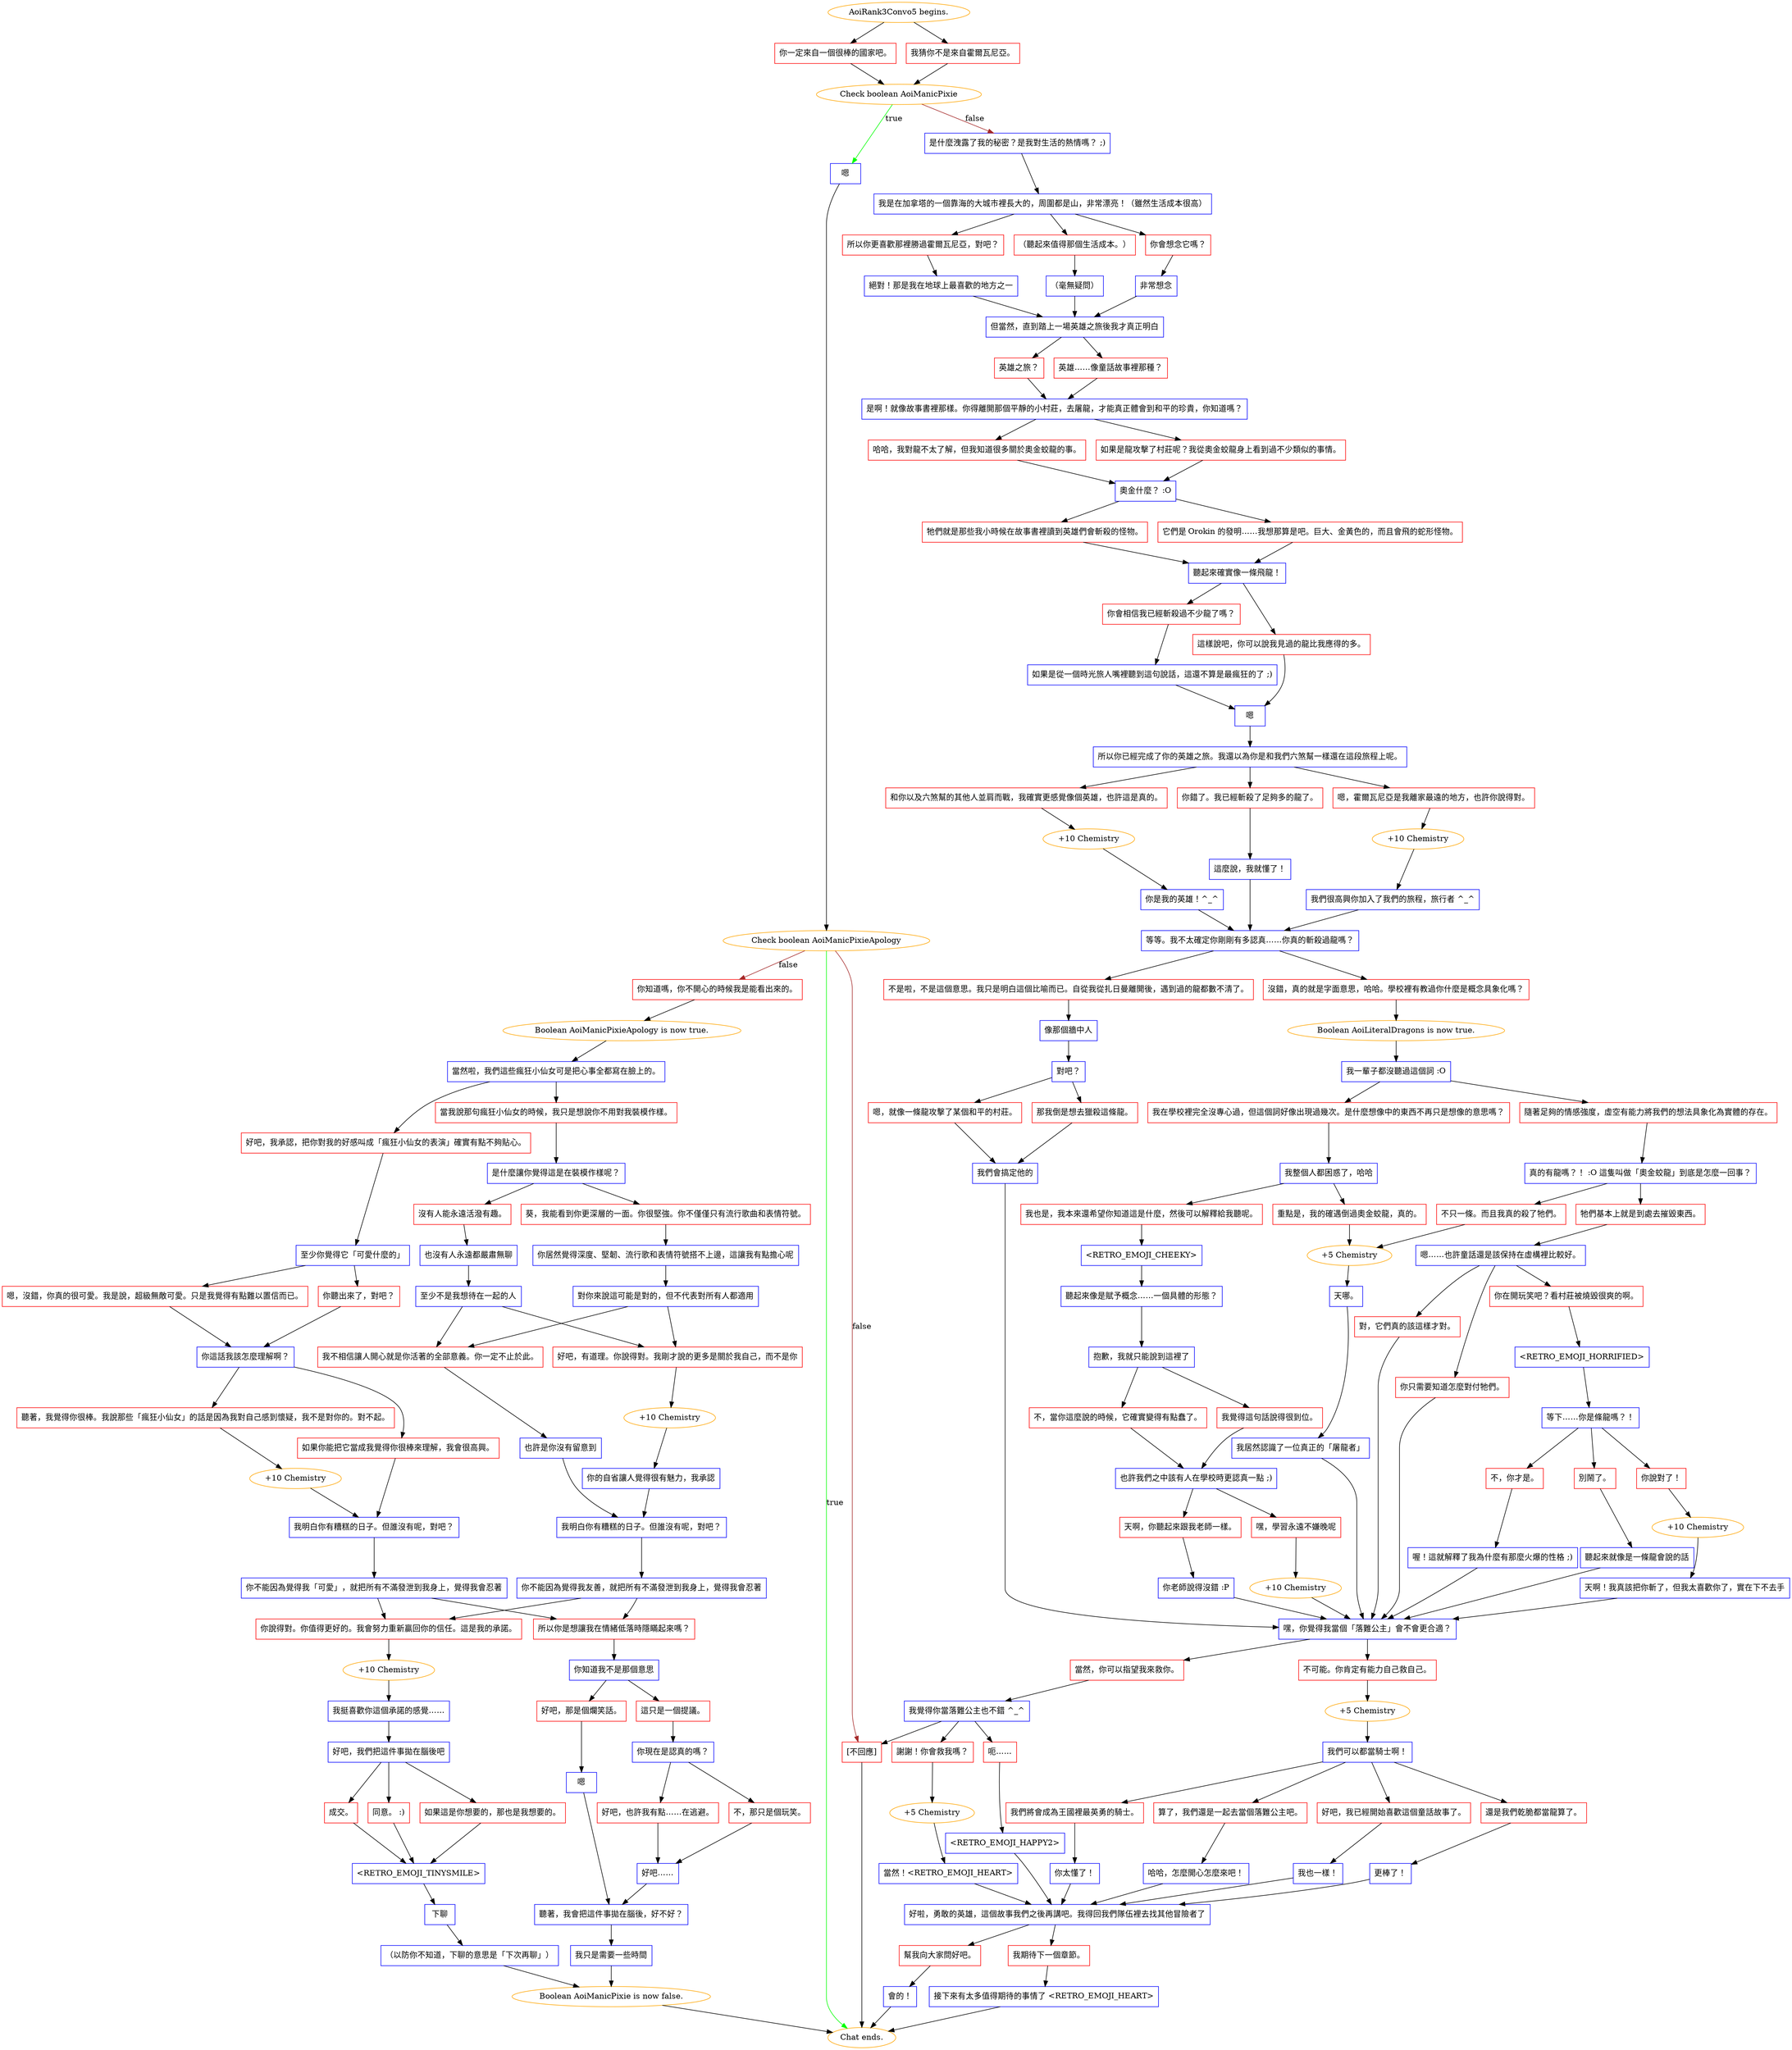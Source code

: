 digraph {
	"AoiRank3Convo5 begins." [color=orange];
		"AoiRank3Convo5 begins." -> j1379588364;
		"AoiRank3Convo5 begins." -> j4140966582;
	j1379588364 [label="你一定來自一個很棒的國家吧。",shape=box,color=red];
		j1379588364 -> j2667000972;
	j4140966582 [label="我猜你不是來自霍爾瓦尼亞。",shape=box,color=red];
		j4140966582 -> j2667000972;
	j2667000972 [label="Check boolean AoiManicPixie",color=orange];
		j2667000972 -> j2256809526 [label=true,color=green];
		j2667000972 -> j1557267074 [label=false,color=brown];
	j2256809526 [label="嗯",shape=box,color=blue];
		j2256809526 -> j1570464789;
	j1557267074 [label="是什麼洩露了我的秘密？是我對生活的熱情嗎？ ;)",shape=box,color=blue];
		j1557267074 -> j3941019805;
	j1570464789 [label="Check boolean AoiManicPixieApology",color=orange];
		j1570464789 -> "Chat ends." [label=true,color=green];
		j1570464789 -> j1775244079 [label=false,color=brown];
		j1570464789 -> j619371946 [label=false,color=brown];
	j3941019805 [label="我是在加拿塔的一個靠海的大城市裡長大的，周圍都是山，非常漂亮！（雖然生活成本很高）",shape=box,color=blue];
		j3941019805 -> j3238180436;
		j3941019805 -> j3556845250;
		j3941019805 -> j3066730675;
	"Chat ends." [color=orange];
	j1775244079 [label="你知道嗎，你不開心的時候我是能看出來的。",shape=box,color=red];
		j1775244079 -> j918917152;
	j619371946 [label="[不回應]",shape=box,color=red];
		j619371946 -> "Chat ends.";
	j3238180436 [label="你會想念它嗎？",shape=box,color=red];
		j3238180436 -> j1101425021;
	j3556845250 [label="所以你更喜歡那裡勝過霍爾瓦尼亞，對吧？",shape=box,color=red];
		j3556845250 -> j2013862590;
	j3066730675 [label="（聽起來值得那個生活成本。）",shape=box,color=red];
		j3066730675 -> j2757377312;
	j918917152 [label="Boolean AoiManicPixieApology is now true.",color=orange];
		j918917152 -> j2236715943;
	j1101425021 [label="非常想念",shape=box,color=blue];
		j1101425021 -> j34819838;
	j2013862590 [label="絕對！那是我在地球上最喜歡的地方之一",shape=box,color=blue];
		j2013862590 -> j34819838;
	j2757377312 [label="（毫無疑問）",shape=box,color=blue];
		j2757377312 -> j34819838;
	j2236715943 [label="當然啦，我們這些瘋狂小仙女可是把心事全都寫在臉上的。",shape=box,color=blue];
		j2236715943 -> j1238705799;
		j2236715943 -> j1420241127;
	j34819838 [label="但當然，直到踏上一場英雄之旅後我才真正明白",shape=box,color=blue];
		j34819838 -> j4133450395;
		j34819838 -> j880008724;
	j1238705799 [label="好吧，我承認，把你對我的好感叫成「瘋狂小仙女的表演」確實有點不夠貼心。",shape=box,color=red];
		j1238705799 -> j1762642984;
	j1420241127 [label="當我說那句瘋狂小仙女的時候，我只是想說你不用對我裝模作樣。",shape=box,color=red];
		j1420241127 -> j4243023020;
	j4133450395 [label="英雄之旅？",shape=box,color=red];
		j4133450395 -> j314553131;
	j880008724 [label="英雄……像童話故事裡那種？",shape=box,color=red];
		j880008724 -> j314553131;
	j1762642984 [label="至少你覺得它「可愛什麼的」",shape=box,color=blue];
		j1762642984 -> j2380949783;
		j1762642984 -> j2477787179;
	j4243023020 [label="是什麼讓你覺得這是在裝模作樣呢？",shape=box,color=blue];
		j4243023020 -> j630591762;
		j4243023020 -> j1893165520;
	j314553131 [label="是啊！就像故事書裡那樣。你得離開那個平靜的小村莊，去屠龍，才能真正體會到和平的珍貴，你知道嗎？",shape=box,color=blue];
		j314553131 -> j439363987;
		j314553131 -> j2899510766;
	j2380949783 [label="嗯，沒錯，你真的很可愛。我是說，超級無敵可愛。只是我覺得有點難以置信而已。",shape=box,color=red];
		j2380949783 -> j3199836420;
	j2477787179 [label="你聽出來了，對吧？",shape=box,color=red];
		j2477787179 -> j3199836420;
	j630591762 [label="沒有人能永遠活潑有趣。",shape=box,color=red];
		j630591762 -> j3272797770;
	j1893165520 [label="葵，我能看到你更深層的一面。你很堅強。你不僅僅只有流行歌曲和表情符號。",shape=box,color=red];
		j1893165520 -> j2823301023;
	j439363987 [label="哈哈，我對龍不太了解，但我知道很多關於奧金蛟龍的事。",shape=box,color=red];
		j439363987 -> j4149319234;
	j2899510766 [label="如果是龍攻擊了村莊呢？我從奧金蛟龍身上看到過不少類似的事情。",shape=box,color=red];
		j2899510766 -> j4149319234;
	j3199836420 [label="你這話我該怎麼理解啊？",shape=box,color=blue];
		j3199836420 -> j3182290295;
		j3199836420 -> j171300318;
	j3272797770 [label="也沒有人永遠都嚴肅無聊",shape=box,color=blue];
		j3272797770 -> j3032653660;
	j2823301023 [label="你居然覺得深度、堅韌、流行歌和表情符號搭不上邊，這讓我有點擔心呢",shape=box,color=blue];
		j2823301023 -> j3544949048;
	j4149319234 [label="奧金什麼？ :O",shape=box,color=blue];
		j4149319234 -> j1316968330;
		j4149319234 -> j2029134331;
	j3182290295 [label="聽著，我覺得你很棒。我說那些「瘋狂小仙女」的話是因為我對自己感到懷疑，我不是對你的。對不起。",shape=box,color=red];
		j3182290295 -> j3464809943;
	j171300318 [label="如果你能把它當成我覺得你很棒來理解，我會很高興。",shape=box,color=red];
		j171300318 -> j3047813984;
	j3032653660 [label="至少不是我想待在一起的人",shape=box,color=blue];
		j3032653660 -> j1000582145;
		j3032653660 -> j2807653080;
	j3544949048 [label="對你來說這可能是對的，但不代表對所有人都適用",shape=box,color=blue];
		j3544949048 -> j2807653080;
		j3544949048 -> j1000582145;
	j1316968330 [label="牠們就是那些我小時候在故事書裡讀到英雄們會斬殺的怪物。",shape=box,color=red];
		j1316968330 -> j3512616532;
	j2029134331 [label="它們是 Orokin 的發明……我想那算是吧。巨大、金黃色的，而且會飛的蛇形怪物。",shape=box,color=red];
		j2029134331 -> j3512616532;
	j3464809943 [label="+10 Chemistry",color=orange];
		j3464809943 -> j3047813984;
	j3047813984 [label="我明白你有糟糕的日子。但誰沒有呢，對吧？",shape=box,color=blue];
		j3047813984 -> j3375912109;
	j1000582145 [label="我不相信讓人開心就是你活著的全部意義。你一定不止於此。",shape=box,color=red];
		j1000582145 -> j2474136709;
	j2807653080 [label="好吧，有道理。你說得對。我剛才說的更多是關於我自己，而不是你",shape=box,color=red];
		j2807653080 -> j3094260305;
	j3512616532 [label="聽起來確實像一條飛龍！",shape=box,color=blue];
		j3512616532 -> j2749542611;
		j3512616532 -> j1008674361;
	j3375912109 [label="你不能因為覺得我「可愛」，就把所有不滿發泄到我身上，覺得我會忍著",shape=box,color=blue];
		j3375912109 -> j1090014949;
		j3375912109 -> j161236122;
	j2474136709 [label="也許是你沒有留意到",shape=box,color=blue];
		j2474136709 -> j1327832548;
	j3094260305 [label="+10 Chemistry",color=orange];
		j3094260305 -> j2456369458;
	j2749542611 [label="你會相信我已經斬殺過不少龍了嗎？",shape=box,color=red];
		j2749542611 -> j1076560109;
	j1008674361 [label="這樣說吧，你可以說我見過的龍比我應得的多。",shape=box,color=red];
		j1008674361 -> j370805261;
	j1090014949 [label="你說得對。你值得更好的。我會努力重新贏回你的信任。這是我的承諾。",shape=box,color=red];
		j1090014949 -> j4034493574;
	j161236122 [label="所以你是想讓我在情緒低落時隱瞞起來嗎？",shape=box,color=red];
		j161236122 -> j152164233;
	j1327832548 [label="我明白你有糟糕的日子。但誰沒有呢，對吧？",shape=box,color=blue];
		j1327832548 -> j1176167819;
	j2456369458 [label="你的自省讓人覺得很有魅力，我承認",shape=box,color=blue];
		j2456369458 -> j1327832548;
	j1076560109 [label="如果是從一個時光旅人嘴裡聽到這句說話，這還不算是最瘋狂的了 ;)",shape=box,color=blue];
		j1076560109 -> j370805261;
	j370805261 [label="嗯",shape=box,color=blue];
		j370805261 -> j1986127298;
	j4034493574 [label="+10 Chemistry",color=orange];
		j4034493574 -> j1676497635;
	j152164233 [label="你知道我不是那個意思",shape=box,color=blue];
		j152164233 -> j1915979869;
		j152164233 -> j3544353439;
	j1176167819 [label="你不能因為覺得我友善，就把所有不滿發泄到我身上，覺得我會忍著",shape=box,color=blue];
		j1176167819 -> j1090014949;
		j1176167819 -> j161236122;
	j1986127298 [label="所以你已經完成了你的英雄之旅。我還以為你是和我們六煞幫一樣還在這段旅程上呢。",shape=box,color=blue];
		j1986127298 -> j3761559109;
		j1986127298 -> j206945493;
		j1986127298 -> j3551395311;
	j1676497635 [label="我挺喜歡你這個承諾的感覺……",shape=box,color=blue];
		j1676497635 -> j4236828397;
	j1915979869 [label="這只是一個提議。",shape=box,color=red];
		j1915979869 -> j1761568133;
	j3544353439 [label="好吧，那是個爛笑話。",shape=box,color=red];
		j3544353439 -> j538612703;
	j3761559109 [label="嗯，霍爾瓦尼亞是我離家最遠的地方，也許你說得對。",shape=box,color=red];
		j3761559109 -> j174032442;
	j206945493 [label="和你以及六煞幫的其他人並肩而戰，我確實更感覺像個英雄，也許這是真的。",shape=box,color=red];
		j206945493 -> j732723776;
	j3551395311 [label="你錯了。我已經斬殺了足夠多的龍了。",shape=box,color=red];
		j3551395311 -> j632770710;
	j4236828397 [label="好吧，我們把這件事拋在腦後吧",shape=box,color=blue];
		j4236828397 -> j1548739156;
		j4236828397 -> j793173817;
		j4236828397 -> j2121840765;
	j1761568133 [label="你現在是認真的嗎？",shape=box,color=blue];
		j1761568133 -> j1449539086;
		j1761568133 -> j3027486633;
	j538612703 [label="嗯",shape=box,color=blue];
		j538612703 -> j3765422285;
	j174032442 [label="+10 Chemistry",color=orange];
		j174032442 -> j1077269879;
	j732723776 [label="+10 Chemistry",color=orange];
		j732723776 -> j2022664301;
	j632770710 [label="這麼說，我就懂了！",shape=box,color=blue];
		j632770710 -> j3782176248;
	j1548739156 [label="成交。",shape=box,color=red];
		j1548739156 -> j587822469;
	j793173817 [label="同意。 :)",shape=box,color=red];
		j793173817 -> j587822469;
	j2121840765 [label="如果這是你想要的，那也是我想要的。",shape=box,color=red];
		j2121840765 -> j587822469;
	j1449539086 [label="好吧，也許我有點……在逃避。",shape=box,color=red];
		j1449539086 -> j3801366651;
	j3027486633 [label="不，那只是個玩笑。",shape=box,color=red];
		j3027486633 -> j3801366651;
	j3765422285 [label="聽著，我會把這件事拋在腦後，好不好？",shape=box,color=blue];
		j3765422285 -> j1545318693;
	j1077269879 [label="我們很高興你加入了我們的旅程，旅行者 ^_^",shape=box,color=blue];
		j1077269879 -> j3782176248;
	j2022664301 [label="你是我的英雄！^_^",shape=box,color=blue];
		j2022664301 -> j3782176248;
	j3782176248 [label="等等。我不太確定你剛剛有多認真……你真的斬殺過龍嗎？",shape=box,color=blue];
		j3782176248 -> j4104258043;
		j3782176248 -> j3096701141;
	j587822469 [label="<RETRO_EMOJI_TINYSMILE>",shape=box,color=blue];
		j587822469 -> j3503575609;
	j3801366651 [label="好吧……",shape=box,color=blue];
		j3801366651 -> j3765422285;
	j1545318693 [label="我只是需要一些時間",shape=box,color=blue];
		j1545318693 -> j4025535607;
	j4104258043 [label="沒錯，真的就是字面意思，哈哈。學校裡有教過你什麼是概念具象化嗎？",shape=box,color=red];
		j4104258043 -> j494684391;
	j3096701141 [label="不是啦，不是這個意思。我只是明白這個比喻而已。自從我從扎日曼離開後，遇到過的龍都數不清了。",shape=box,color=red];
		j3096701141 -> j3138316232;
	j3503575609 [label="下聊",shape=box,color=blue];
		j3503575609 -> j2053364228;
	j4025535607 [label="Boolean AoiManicPixie is now false.",color=orange];
		j4025535607 -> "Chat ends.";
	j494684391 [label="Boolean AoiLiteralDragons is now true.",color=orange];
		j494684391 -> j667824115;
	j3138316232 [label="像那個牆中人",shape=box,color=blue];
		j3138316232 -> j1766648076;
	j2053364228 [label="（以防你不知道，下聊的意思是「下次再聊」）",shape=box,color=blue];
		j2053364228 -> j4025535607;
	j667824115 [label="我一輩子都沒聽過這個詞 :O",shape=box,color=blue];
		j667824115 -> j4222093169;
		j667824115 -> j4294420757;
	j1766648076 [label="對吧？",shape=box,color=blue];
		j1766648076 -> j3824501389;
		j1766648076 -> j2241098472;
	j4222093169 [label="我在學校裡完全沒專心過，但這個詞好像出現過幾次。是什麼想像中的東西不再只是想像的意思嗎？",shape=box,color=red];
		j4222093169 -> j1200505685;
	j4294420757 [label="隨著足夠的情感強度，虛空有能力將我們的想法具象化為實體的存在。",shape=box,color=red];
		j4294420757 -> j1345123014;
	j3824501389 [label="嗯，就像一條龍攻擊了某個和平的村莊。",shape=box,color=red];
		j3824501389 -> j3395048171;
	j2241098472 [label="那我倒是想去獵殺這條龍。",shape=box,color=red];
		j2241098472 -> j3395048171;
	j1200505685 [label="我整個人都困惑了，哈哈",shape=box,color=blue];
		j1200505685 -> j3096295389;
		j1200505685 -> j4196800359;
	j1345123014 [label="真的有龍嗎？！ :O 這隻叫做「奧金蛟龍」到底是怎麼一回事？",shape=box,color=blue];
		j1345123014 -> j436951290;
		j1345123014 -> j707689935;
	j3395048171 [label="我們會搞定他的",shape=box,color=blue];
		j3395048171 -> j687258360;
	j3096295389 [label="我也是，我本來還希望你知道這是什麼，然後可以解釋給我聽呢。",shape=box,color=red];
		j3096295389 -> j2846106282;
	j4196800359 [label="重點是，我的確遇倒過奧金蛟龍，真的。",shape=box,color=red];
		j4196800359 -> j2555930404;
	j436951290 [label="不只一條。而且我真的殺了牠們。",shape=box,color=red];
		j436951290 -> j2555930404;
	j707689935 [label="牠們基本上就是到處去摧毀東西。",shape=box,color=red];
		j707689935 -> j1522136527;
	j687258360 [label="嘿，你覺得我當個「落難公主」會不會更合適？",shape=box,color=blue];
		j687258360 -> j4057165072;
		j687258360 -> j2383517183;
	j2846106282 [label="<RETRO_EMOJI_CHEEKY>",shape=box,color=blue];
		j2846106282 -> j210729985;
	j2555930404 [label="+5 Chemistry",color=orange];
		j2555930404 -> j1793940700;
	j1522136527 [label="嗯……也許童話還是該保持在虛構裡比較好。",shape=box,color=blue];
		j1522136527 -> j3644070482;
		j1522136527 -> j80199963;
		j1522136527 -> j1532565728;
	j4057165072 [label="當然，你可以指望我來救你。",shape=box,color=red];
		j4057165072 -> j491779870;
	j2383517183 [label="不可能。你肯定有能力自己救自己。",shape=box,color=red];
		j2383517183 -> j1375465115;
	j210729985 [label="聽起來像是賦予概念……一個具體的形態？",shape=box,color=blue];
		j210729985 -> j3411152392;
	j1793940700 [label="天哪。",shape=box,color=blue];
		j1793940700 -> j1023806786;
	j3644070482 [label="對，它們真的該這樣才對。",shape=box,color=red];
		j3644070482 -> j687258360;
	j80199963 [label="你只需要知道怎麼對付牠們。",shape=box,color=red];
		j80199963 -> j687258360;
	j1532565728 [label="你在開玩笑吧？看村莊被燒毀很爽的啊。",shape=box,color=red];
		j1532565728 -> j467796737;
	j491779870 [label="我覺得你當落難公主也不錯 ^_^",shape=box,color=blue];
		j491779870 -> j1739945884;
		j491779870 -> j1321922759;
		j491779870 -> j619371946;
	j1375465115 [label="+5 Chemistry",color=orange];
		j1375465115 -> j197127062;
	j3411152392 [label="抱歉，我就只能說到這裡了",shape=box,color=blue];
		j3411152392 -> j1666026067;
		j3411152392 -> j2100687814;
	j1023806786 [label="我居然認識了一位真正的「屠龍者」",shape=box,color=blue];
		j1023806786 -> j687258360;
	j467796737 [label="<RETRO_EMOJI_HORRIFIED>",shape=box,color=blue];
		j467796737 -> j1397370166;
	j1739945884 [label="謝謝！你會救我嗎？",shape=box,color=red];
		j1739945884 -> j758434793;
	j1321922759 [label="呃…...",shape=box,color=red];
		j1321922759 -> j276046174;
	j197127062 [label="我們可以都當騎士啊！",shape=box,color=blue];
		j197127062 -> j3222693191;
		j197127062 -> j48017403;
		j197127062 -> j4114308567;
		j197127062 -> j107674616;
	j1666026067 [label="我覺得這句話說得很到位。",shape=box,color=red];
		j1666026067 -> j1129018070;
	j2100687814 [label="不，當你這麼說的時候，它確實變得有點蠢了。",shape=box,color=red];
		j2100687814 -> j1129018070;
	j1397370166 [label="等下……你是條龍嗎？！",shape=box,color=blue];
		j1397370166 -> j3419803698;
		j1397370166 -> j261745181;
		j1397370166 -> j1165397932;
	j758434793 [label="+5 Chemistry",color=orange];
		j758434793 -> j2100068507;
	j276046174 [label="<RETRO_EMOJI_HAPPY2>",shape=box,color=blue];
		j276046174 -> j897349051;
	j3222693191 [label="好吧，我已經開始喜歡這個童話故事了。",shape=box,color=red];
		j3222693191 -> j3852713913;
	j48017403 [label="還是我們乾脆都當龍算了。",shape=box,color=red];
		j48017403 -> j2629460678;
	j4114308567 [label="我們將會成為王國裡最英勇的騎士。",shape=box,color=red];
		j4114308567 -> j1731484358;
	j107674616 [label="算了，我們還是一起去當個落難公主吧。",shape=box,color=red];
		j107674616 -> j823268087;
	j1129018070 [label="也許我們之中該有人在學校時更認真一點 ;)",shape=box,color=blue];
		j1129018070 -> j2902777213;
		j1129018070 -> j2680017782;
	j3419803698 [label="你說對了！",shape=box,color=red];
		j3419803698 -> j2914504022;
	j261745181 [label="不，你才是。",shape=box,color=red];
		j261745181 -> j2870522190;
	j1165397932 [label="別鬧了。",shape=box,color=red];
		j1165397932 -> j1268957726;
	j2100068507 [label="當然！<RETRO_EMOJI_HEART>",shape=box,color=blue];
		j2100068507 -> j897349051;
	j897349051 [label="好啦，勇敢的英雄，這個故事我們之後再講吧。我得回我們隊伍裡去找其他冒險者了",shape=box,color=blue];
		j897349051 -> j3664897993;
		j897349051 -> j3526294018;
	j3852713913 [label="我也一樣！",shape=box,color=blue];
		j3852713913 -> j897349051;
	j2629460678 [label="更棒了！",shape=box,color=blue];
		j2629460678 -> j897349051;
	j1731484358 [label="你太懂了！",shape=box,color=blue];
		j1731484358 -> j897349051;
	j823268087 [label="哈哈，怎麼開心怎麼來吧！",shape=box,color=blue];
		j823268087 -> j897349051;
	j2902777213 [label="嘿，學習永遠不嫌晚呢",shape=box,color=red];
		j2902777213 -> j4258042512;
	j2680017782 [label="天啊，你聽起來跟我老師一樣。",shape=box,color=red];
		j2680017782 -> j1166492518;
	j2914504022 [label="+10 Chemistry",color=orange];
		j2914504022 -> j1322597666;
	j2870522190 [label="喔！這就解釋了我為什麼有那麼火爆的性格 ;)",shape=box,color=blue];
		j2870522190 -> j687258360;
	j1268957726 [label="聽起來就像是一條龍會說的話",shape=box,color=blue];
		j1268957726 -> j687258360;
	j3664897993 [label="幫我向大家問好吧。",shape=box,color=red];
		j3664897993 -> j1814451671;
	j3526294018 [label="我期待下一個章節。",shape=box,color=red];
		j3526294018 -> j1811299556;
	j4258042512 [label="+10 Chemistry",color=orange];
		j4258042512 -> j687258360;
	j1166492518 [label="你老師說得沒錯 :P",shape=box,color=blue];
		j1166492518 -> j687258360;
	j1322597666 [label="天啊！我真該把你斬了，但我太喜歡你了，實在下不去手",shape=box,color=blue];
		j1322597666 -> j687258360;
	j1814451671 [label="會的！",shape=box,color=blue];
		j1814451671 -> "Chat ends.";
	j1811299556 [label="接下來有太多值得期待的事情了 <RETRO_EMOJI_HEART>",shape=box,color=blue];
		j1811299556 -> "Chat ends.";
}